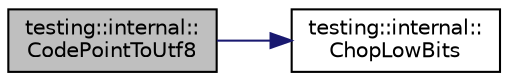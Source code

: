digraph "testing::internal::CodePointToUtf8"
{
  edge [fontname="Helvetica",fontsize="10",labelfontname="Helvetica",labelfontsize="10"];
  node [fontname="Helvetica",fontsize="10",shape=record];
  rankdir="LR";
  Node476 [label="testing::internal::\lCodePointToUtf8",height=0.2,width=0.4,color="black", fillcolor="grey75", style="filled", fontcolor="black"];
  Node476 -> Node477 [color="midnightblue",fontsize="10",style="solid",fontname="Helvetica"];
  Node477 [label="testing::internal::\lChopLowBits",height=0.2,width=0.4,color="black", fillcolor="white", style="filled",URL="$d0/da7/namespacetesting_1_1internal.html#a2c54b453387aa8a18f2f3e09f10b5a7d"];
}
